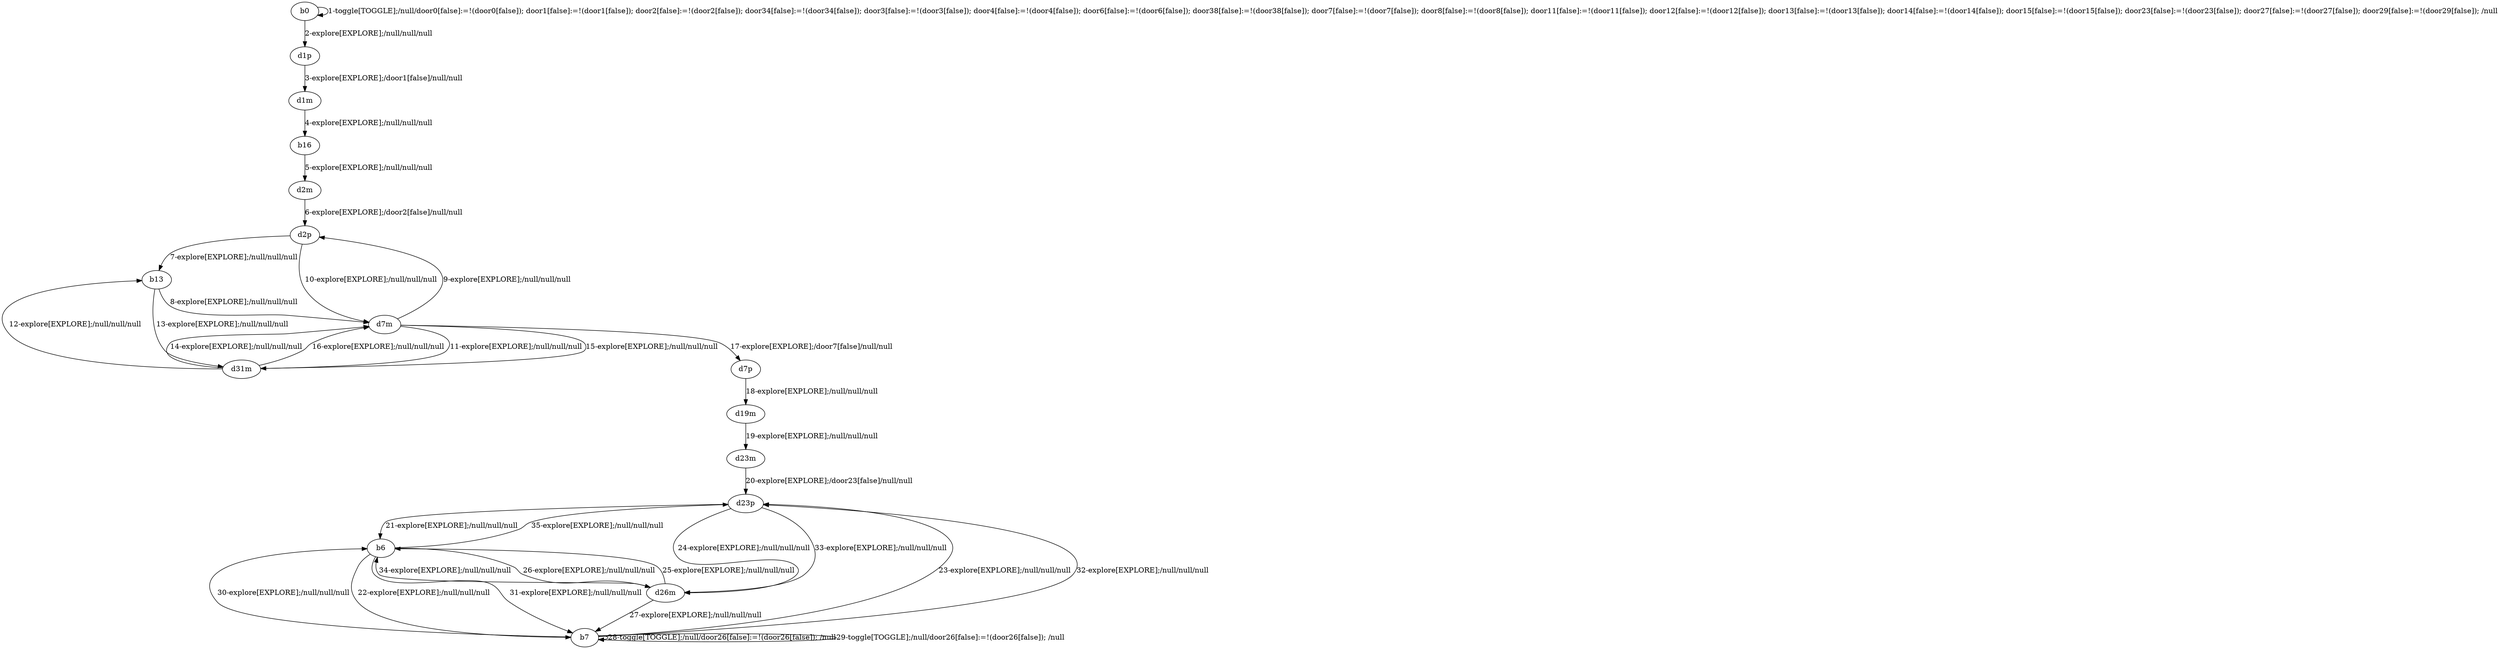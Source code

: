 # Total number of goals covered by this test: 1
# b6 --> d23p

digraph g {
"b0" -> "b0" [label = "1-toggle[TOGGLE];/null/door0[false]:=!(door0[false]); door1[false]:=!(door1[false]); door2[false]:=!(door2[false]); door34[false]:=!(door34[false]); door3[false]:=!(door3[false]); door4[false]:=!(door4[false]); door6[false]:=!(door6[false]); door38[false]:=!(door38[false]); door7[false]:=!(door7[false]); door8[false]:=!(door8[false]); door11[false]:=!(door11[false]); door12[false]:=!(door12[false]); door13[false]:=!(door13[false]); door14[false]:=!(door14[false]); door15[false]:=!(door15[false]); door23[false]:=!(door23[false]); door27[false]:=!(door27[false]); door29[false]:=!(door29[false]); /null"];
"b0" -> "d1p" [label = "2-explore[EXPLORE];/null/null/null"];
"d1p" -> "d1m" [label = "3-explore[EXPLORE];/door1[false]/null/null"];
"d1m" -> "b16" [label = "4-explore[EXPLORE];/null/null/null"];
"b16" -> "d2m" [label = "5-explore[EXPLORE];/null/null/null"];
"d2m" -> "d2p" [label = "6-explore[EXPLORE];/door2[false]/null/null"];
"d2p" -> "b13" [label = "7-explore[EXPLORE];/null/null/null"];
"b13" -> "d7m" [label = "8-explore[EXPLORE];/null/null/null"];
"d7m" -> "d2p" [label = "9-explore[EXPLORE];/null/null/null"];
"d2p" -> "d7m" [label = "10-explore[EXPLORE];/null/null/null"];
"d7m" -> "d31m" [label = "11-explore[EXPLORE];/null/null/null"];
"d31m" -> "b13" [label = "12-explore[EXPLORE];/null/null/null"];
"b13" -> "d31m" [label = "13-explore[EXPLORE];/null/null/null"];
"d31m" -> "d7m" [label = "14-explore[EXPLORE];/null/null/null"];
"d7m" -> "d31m" [label = "15-explore[EXPLORE];/null/null/null"];
"d31m" -> "d7m" [label = "16-explore[EXPLORE];/null/null/null"];
"d7m" -> "d7p" [label = "17-explore[EXPLORE];/door7[false]/null/null"];
"d7p" -> "d19m" [label = "18-explore[EXPLORE];/null/null/null"];
"d19m" -> "d23m" [label = "19-explore[EXPLORE];/null/null/null"];
"d23m" -> "d23p" [label = "20-explore[EXPLORE];/door23[false]/null/null"];
"d23p" -> "b6" [label = "21-explore[EXPLORE];/null/null/null"];
"b6" -> "b7" [label = "22-explore[EXPLORE];/null/null/null"];
"b7" -> "d23p" [label = "23-explore[EXPLORE];/null/null/null"];
"d23p" -> "d26m" [label = "24-explore[EXPLORE];/null/null/null"];
"d26m" -> "b6" [label = "25-explore[EXPLORE];/null/null/null"];
"b6" -> "d26m" [label = "26-explore[EXPLORE];/null/null/null"];
"d26m" -> "b7" [label = "27-explore[EXPLORE];/null/null/null"];
"b7" -> "b7" [label = "28-toggle[TOGGLE];/null/door26[false]:=!(door26[false]); /null"];
"b7" -> "b7" [label = "29-toggle[TOGGLE];/null/door26[false]:=!(door26[false]); /null"];
"b7" -> "b6" [label = "30-explore[EXPLORE];/null/null/null"];
"b6" -> "b7" [label = "31-explore[EXPLORE];/null/null/null"];
"b7" -> "d23p" [label = "32-explore[EXPLORE];/null/null/null"];
"d23p" -> "d26m" [label = "33-explore[EXPLORE];/null/null/null"];
"d26m" -> "b6" [label = "34-explore[EXPLORE];/null/null/null"];
"b6" -> "d23p" [label = "35-explore[EXPLORE];/null/null/null"];
}